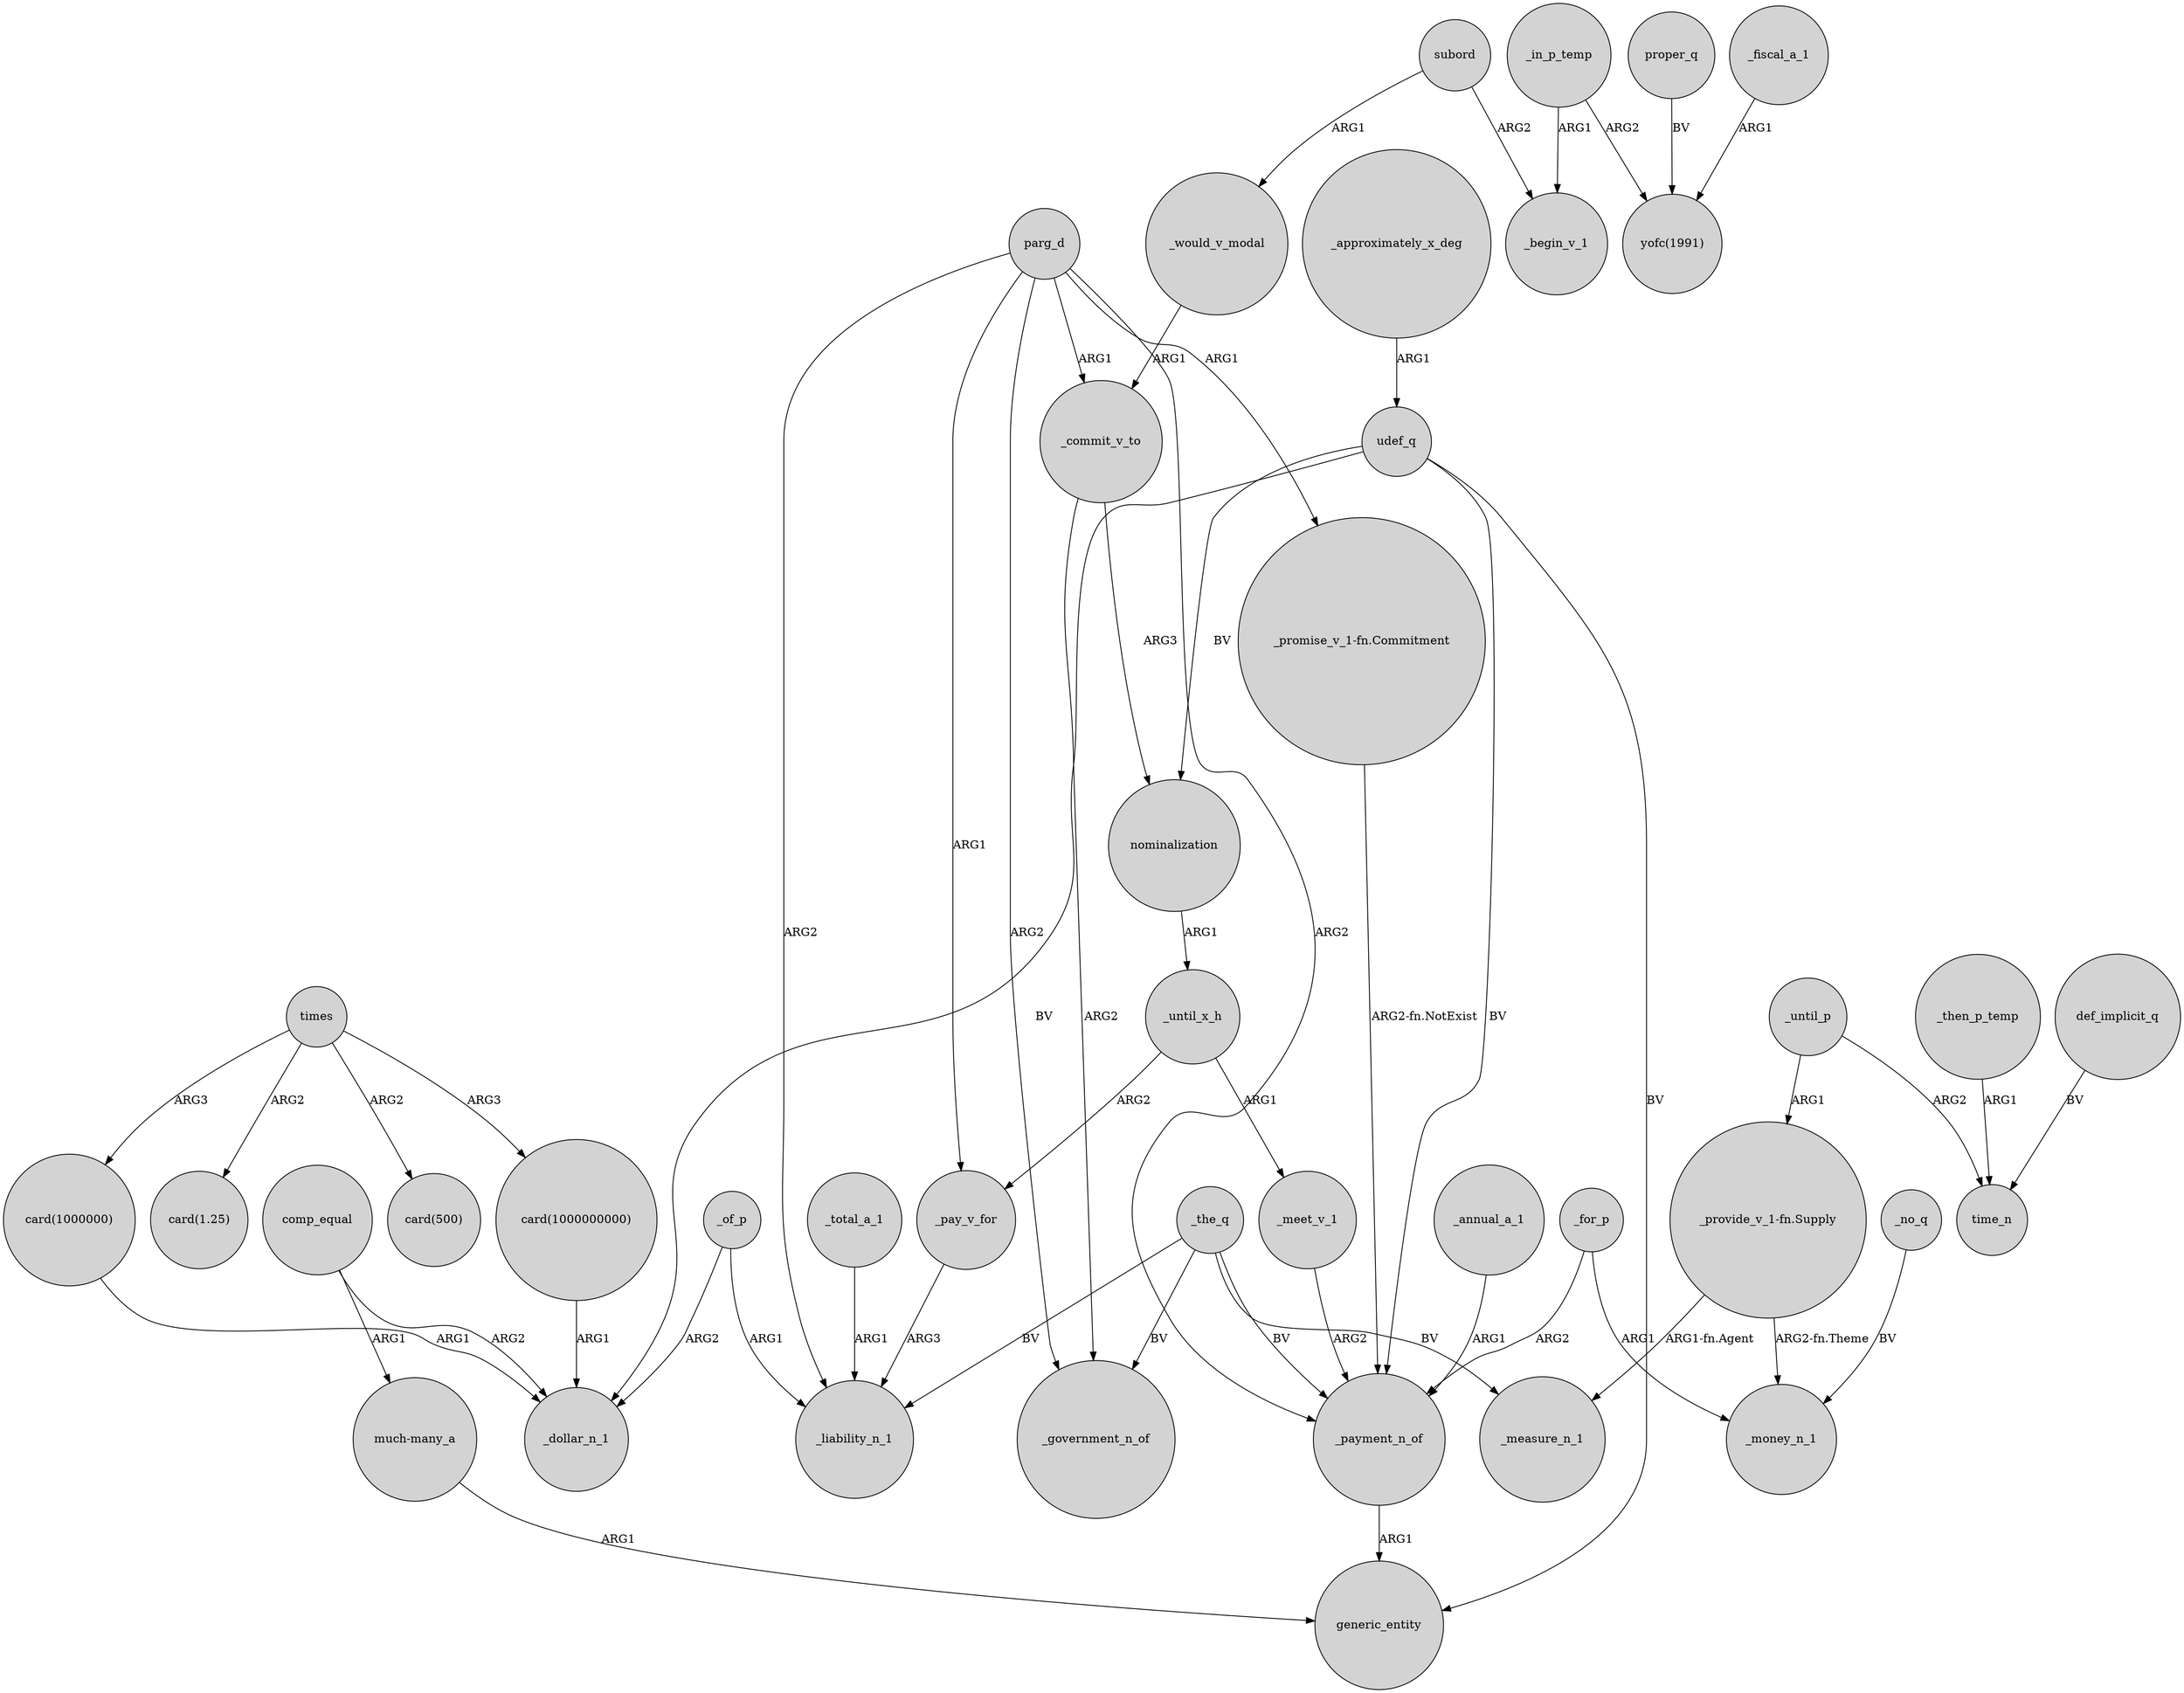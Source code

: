 digraph {
	node [shape=circle style=filled]
	_commit_v_to -> _government_n_of [label=ARG2]
	_the_q -> _measure_n_1 [label=BV]
	"card(1000000)" -> _dollar_n_1 [label=ARG1]
	_until_x_h -> _meet_v_1 [label=ARG1]
	_annual_a_1 -> _payment_n_of [label=ARG1]
	udef_q -> generic_entity [label=BV]
	_for_p -> _payment_n_of [label=ARG2]
	_payment_n_of -> generic_entity [label=ARG1]
	_total_a_1 -> _liability_n_1 [label=ARG1]
	parg_d -> _liability_n_1 [label=ARG2]
	"much-many_a" -> generic_entity [label=ARG1]
	proper_q -> "yofc(1991)" [label=BV]
	_the_q -> _payment_n_of [label=BV]
	_commit_v_to -> nominalization [label=ARG3]
	_meet_v_1 -> _payment_n_of [label=ARG2]
	nominalization -> _until_x_h [label=ARG1]
	comp_equal -> "much-many_a" [label=ARG1]
	_in_p_temp -> _begin_v_1 [label=ARG1]
	_for_p -> _money_n_1 [label=ARG1]
	_no_q -> _money_n_1 [label=BV]
	_until_p -> time_n [label=ARG2]
	_would_v_modal -> _commit_v_to [label=ARG1]
	comp_equal -> _dollar_n_1 [label=ARG2]
	_then_p_temp -> time_n [label=ARG1]
	_pay_v_for -> _liability_n_1 [label=ARG3]
	udef_q -> _payment_n_of [label=BV]
	times -> "card(1000000000)" [label=ARG3]
	times -> "card(1.25)" [label=ARG2]
	"_promise_v_1-fn.Commitment" -> _payment_n_of [label="ARG2-fn.NotExist"]
	parg_d -> _government_n_of [label=ARG2]
	_approximately_x_deg -> udef_q [label=ARG1]
	times -> "card(1000000)" [label=ARG3]
	subord -> _begin_v_1 [label=ARG2]
	times -> "card(500)" [label=ARG2]
	_of_p -> _liability_n_1 [label=ARG1]
	udef_q -> nominalization [label=BV]
	_fiscal_a_1 -> "yofc(1991)" [label=ARG1]
	_until_x_h -> _pay_v_for [label=ARG2]
	_the_q -> _government_n_of [label=BV]
	_of_p -> _dollar_n_1 [label=ARG2]
	parg_d -> _commit_v_to [label=ARG1]
	parg_d -> _payment_n_of [label=ARG2]
	"card(1000000000)" -> _dollar_n_1 [label=ARG1]
	parg_d -> "_promise_v_1-fn.Commitment" [label=ARG1]
	_in_p_temp -> "yofc(1991)" [label=ARG2]
	_the_q -> _liability_n_1 [label=BV]
	parg_d -> _pay_v_for [label=ARG1]
	_until_p -> "_provide_v_1-fn.Supply" [label=ARG1]
	udef_q -> _dollar_n_1 [label=BV]
	def_implicit_q -> time_n [label=BV]
	"_provide_v_1-fn.Supply" -> _measure_n_1 [label="ARG1-fn.Agent"]
	subord -> _would_v_modal [label=ARG1]
	"_provide_v_1-fn.Supply" -> _money_n_1 [label="ARG2-fn.Theme"]
}
